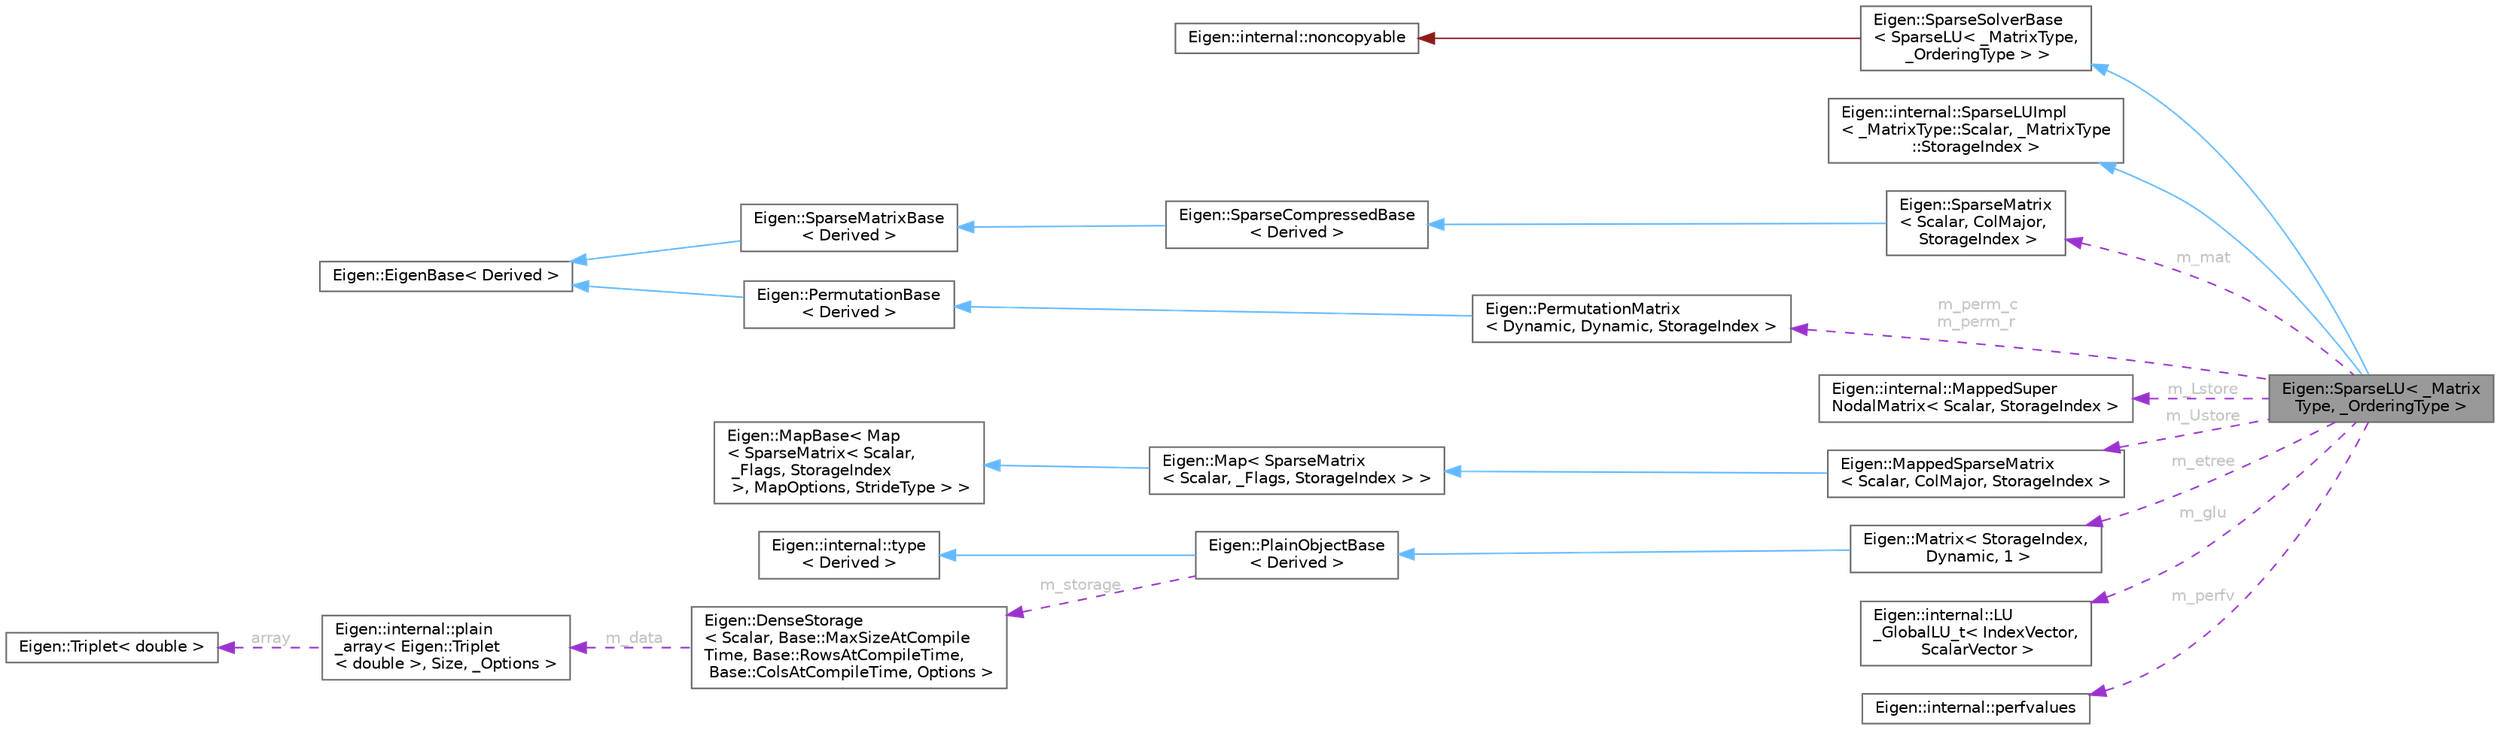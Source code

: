 digraph "Eigen::SparseLU&lt; _MatrixType, _OrderingType &gt;"
{
 // LATEX_PDF_SIZE
  bgcolor="transparent";
  edge [fontname=Helvetica,fontsize=10,labelfontname=Helvetica,labelfontsize=10];
  node [fontname=Helvetica,fontsize=10,shape=box,height=0.2,width=0.4];
  rankdir="LR";
  Node1 [id="Node000001",label="Eigen::SparseLU\< _Matrix\lType, _OrderingType \>",height=0.2,width=0.4,color="gray40", fillcolor="grey60", style="filled", fontcolor="black",tooltip="Sparse supernodal LU factorization for general matrices"];
  Node2 -> Node1 [id="edge23_Node000001_Node000002",dir="back",color="steelblue1",style="solid",tooltip=" "];
  Node2 [id="Node000002",label="Eigen::SparseSolverBase\l\< SparseLU\< _MatrixType,\l _OrderingType \> \>",height=0.2,width=0.4,color="gray40", fillcolor="white", style="filled",URL="$class_eigen_1_1_sparse_solver_base.html",tooltip=" "];
  Node3 -> Node2 [id="edge24_Node000002_Node000003",dir="back",color="firebrick4",style="solid",tooltip=" "];
  Node3 [id="Node000003",label="Eigen::internal::noncopyable",height=0.2,width=0.4,color="gray40", fillcolor="white", style="filled",URL="$class_eigen_1_1internal_1_1noncopyable.html",tooltip=" "];
  Node4 -> Node1 [id="edge25_Node000001_Node000004",dir="back",color="steelblue1",style="solid",tooltip=" "];
  Node4 [id="Node000004",label="Eigen::internal::SparseLUImpl\l\< _MatrixType::Scalar, _MatrixType\l::StorageIndex \>",height=0.2,width=0.4,color="gray40", fillcolor="white", style="filled",URL="$class_eigen_1_1internal_1_1_sparse_l_u_impl.html",tooltip=" "];
  Node5 -> Node1 [id="edge26_Node000001_Node000005",dir="back",color="darkorchid3",style="dashed",tooltip=" ",label=" m_mat",fontcolor="grey" ];
  Node5 [id="Node000005",label="Eigen::SparseMatrix\l\< Scalar, ColMajor,\l StorageIndex \>",height=0.2,width=0.4,color="gray40", fillcolor="white", style="filled",URL="$class_eigen_1_1_sparse_matrix.html",tooltip=" "];
  Node6 -> Node5 [id="edge27_Node000005_Node000006",dir="back",color="steelblue1",style="solid",tooltip=" "];
  Node6 [id="Node000006",label="Eigen::SparseCompressedBase\l\< Derived \>",height=0.2,width=0.4,color="gray40", fillcolor="white", style="filled",URL="$class_eigen_1_1_sparse_compressed_base.html",tooltip="Common base class for sparse [compressed]-{row|column}-storage format."];
  Node7 -> Node6 [id="edge28_Node000006_Node000007",dir="back",color="steelblue1",style="solid",tooltip=" "];
  Node7 [id="Node000007",label="Eigen::SparseMatrixBase\l\< Derived \>",height=0.2,width=0.4,color="gray40", fillcolor="white", style="filled",URL="$class_eigen_1_1_sparse_matrix_base.html",tooltip="Base class of any sparse matrices or sparse expressions"];
  Node8 -> Node7 [id="edge29_Node000007_Node000008",dir="back",color="steelblue1",style="solid",tooltip=" "];
  Node8 [id="Node000008",label="Eigen::EigenBase\< Derived \>",height=0.2,width=0.4,color="gray40", fillcolor="white", style="filled",URL="$struct_eigen_1_1_eigen_base.html",tooltip=" "];
  Node9 -> Node1 [id="edge30_Node000001_Node000009",dir="back",color="darkorchid3",style="dashed",tooltip=" ",label=" m_Lstore",fontcolor="grey" ];
  Node9 [id="Node000009",label="Eigen::internal::MappedSuper\lNodalMatrix\< Scalar, StorageIndex \>",height=0.2,width=0.4,color="gray40", fillcolor="white", style="filled",URL="$class_eigen_1_1internal_1_1_mapped_super_nodal_matrix.html",tooltip=" "];
  Node10 -> Node1 [id="edge31_Node000001_Node000010",dir="back",color="darkorchid3",style="dashed",tooltip=" ",label=" m_Ustore",fontcolor="grey" ];
  Node10 [id="Node000010",label="Eigen::MappedSparseMatrix\l\< Scalar, ColMajor, StorageIndex \>",height=0.2,width=0.4,color="gray40", fillcolor="white", style="filled",URL="$class_eigen_1_1_mapped_sparse_matrix.html",tooltip=" "];
  Node11 -> Node10 [id="edge32_Node000010_Node000011",dir="back",color="steelblue1",style="solid",tooltip=" "];
  Node11 [id="Node000011",label="Eigen::Map\< SparseMatrix\l\< Scalar, _Flags, StorageIndex \> \>",height=0.2,width=0.4,color="gray40", fillcolor="white", style="filled",URL="$class_eigen_1_1_map.html",tooltip=" "];
  Node12 -> Node11 [id="edge33_Node000011_Node000012",dir="back",color="steelblue1",style="solid",tooltip=" "];
  Node12 [id="Node000012",label="Eigen::MapBase\< Map\l\< SparseMatrix\< Scalar,\l _Flags, StorageIndex\l \>, MapOptions, StrideType \> \>",height=0.2,width=0.4,color="gray40", fillcolor="white", style="filled",URL="$class_eigen_1_1_map_base.html",tooltip=" "];
  Node13 -> Node1 [id="edge34_Node000001_Node000013",dir="back",color="darkorchid3",style="dashed",tooltip=" ",label=" m_perm_c\nm_perm_r",fontcolor="grey" ];
  Node13 [id="Node000013",label="Eigen::PermutationMatrix\l\< Dynamic, Dynamic, StorageIndex \>",height=0.2,width=0.4,color="gray40", fillcolor="white", style="filled",URL="$class_eigen_1_1_permutation_matrix.html",tooltip=" "];
  Node14 -> Node13 [id="edge35_Node000013_Node000014",dir="back",color="steelblue1",style="solid",tooltip=" "];
  Node14 [id="Node000014",label="Eigen::PermutationBase\l\< Derived \>",height=0.2,width=0.4,color="gray40", fillcolor="white", style="filled",URL="$class_eigen_1_1_permutation_base.html",tooltip="Base class for permutations"];
  Node8 -> Node14 [id="edge36_Node000014_Node000008",dir="back",color="steelblue1",style="solid",tooltip=" "];
  Node15 -> Node1 [id="edge37_Node000001_Node000015",dir="back",color="darkorchid3",style="dashed",tooltip=" ",label=" m_etree",fontcolor="grey" ];
  Node15 [id="Node000015",label="Eigen::Matrix\< StorageIndex,\l Dynamic, 1 \>",height=0.2,width=0.4,color="gray40", fillcolor="white", style="filled",URL="$class_eigen_1_1_matrix.html",tooltip=" "];
  Node16 -> Node15 [id="edge38_Node000015_Node000016",dir="back",color="steelblue1",style="solid",tooltip=" "];
  Node16 [id="Node000016",label="Eigen::PlainObjectBase\l\< Derived \>",height=0.2,width=0.4,color="gray40", fillcolor="white", style="filled",URL="$class_eigen_1_1_plain_object_base.html",tooltip=" "];
  Node17 -> Node16 [id="edge39_Node000016_Node000017",dir="back",color="steelblue1",style="solid",tooltip=" "];
  Node17 [id="Node000017",label="Eigen::internal::type\l\< Derived \>",height=0.2,width=0.4,color="gray40", fillcolor="white", style="filled",URL="$struct_eigen_1_1internal_1_1dense__xpr__base.html",tooltip=" "];
  Node18 -> Node16 [id="edge40_Node000016_Node000018",dir="back",color="darkorchid3",style="dashed",tooltip=" ",label=" m_storage",fontcolor="grey" ];
  Node18 [id="Node000018",label="Eigen::DenseStorage\l\< Scalar, Base::MaxSizeAtCompile\lTime, Base::RowsAtCompileTime,\l Base::ColsAtCompileTime, Options \>",height=0.2,width=0.4,color="gray40", fillcolor="white", style="filled",URL="$class_eigen_1_1_dense_storage.html",tooltip=" "];
  Node19 -> Node18 [id="edge41_Node000018_Node000019",dir="back",color="darkorchid3",style="dashed",tooltip=" ",label=" m_data",fontcolor="grey" ];
  Node19 [id="Node000019",label="Eigen::internal::plain\l_array\< Eigen::Triplet\l\< double \>, Size, _Options \>",height=0.2,width=0.4,color="gray40", fillcolor="white", style="filled",URL="$struct_eigen_1_1internal_1_1plain__array.html",tooltip=" "];
  Node20 -> Node19 [id="edge42_Node000019_Node000020",dir="back",color="darkorchid3",style="dashed",tooltip=" ",label=" array",fontcolor="grey" ];
  Node20 [id="Node000020",label="Eigen::Triplet\< double \>",height=0.2,width=0.4,color="gray40", fillcolor="white", style="filled",URL="$class_eigen_1_1_triplet.html",tooltip=" "];
  Node21 -> Node1 [id="edge43_Node000001_Node000021",dir="back",color="darkorchid3",style="dashed",tooltip=" ",label=" m_glu",fontcolor="grey" ];
  Node21 [id="Node000021",label="Eigen::internal::LU\l_GlobalLU_t\< IndexVector,\l ScalarVector \>",height=0.2,width=0.4,color="gray40", fillcolor="white", style="filled",URL="$struct_eigen_1_1internal_1_1_l_u___global_l_u__t.html",tooltip=" "];
  Node22 -> Node1 [id="edge44_Node000001_Node000022",dir="back",color="darkorchid3",style="dashed",tooltip=" ",label=" m_perfv",fontcolor="grey" ];
  Node22 [id="Node000022",label="Eigen::internal::perfvalues",height=0.2,width=0.4,color="gray40", fillcolor="white", style="filled",URL="$struct_eigen_1_1internal_1_1perfvalues.html",tooltip=" "];
}
